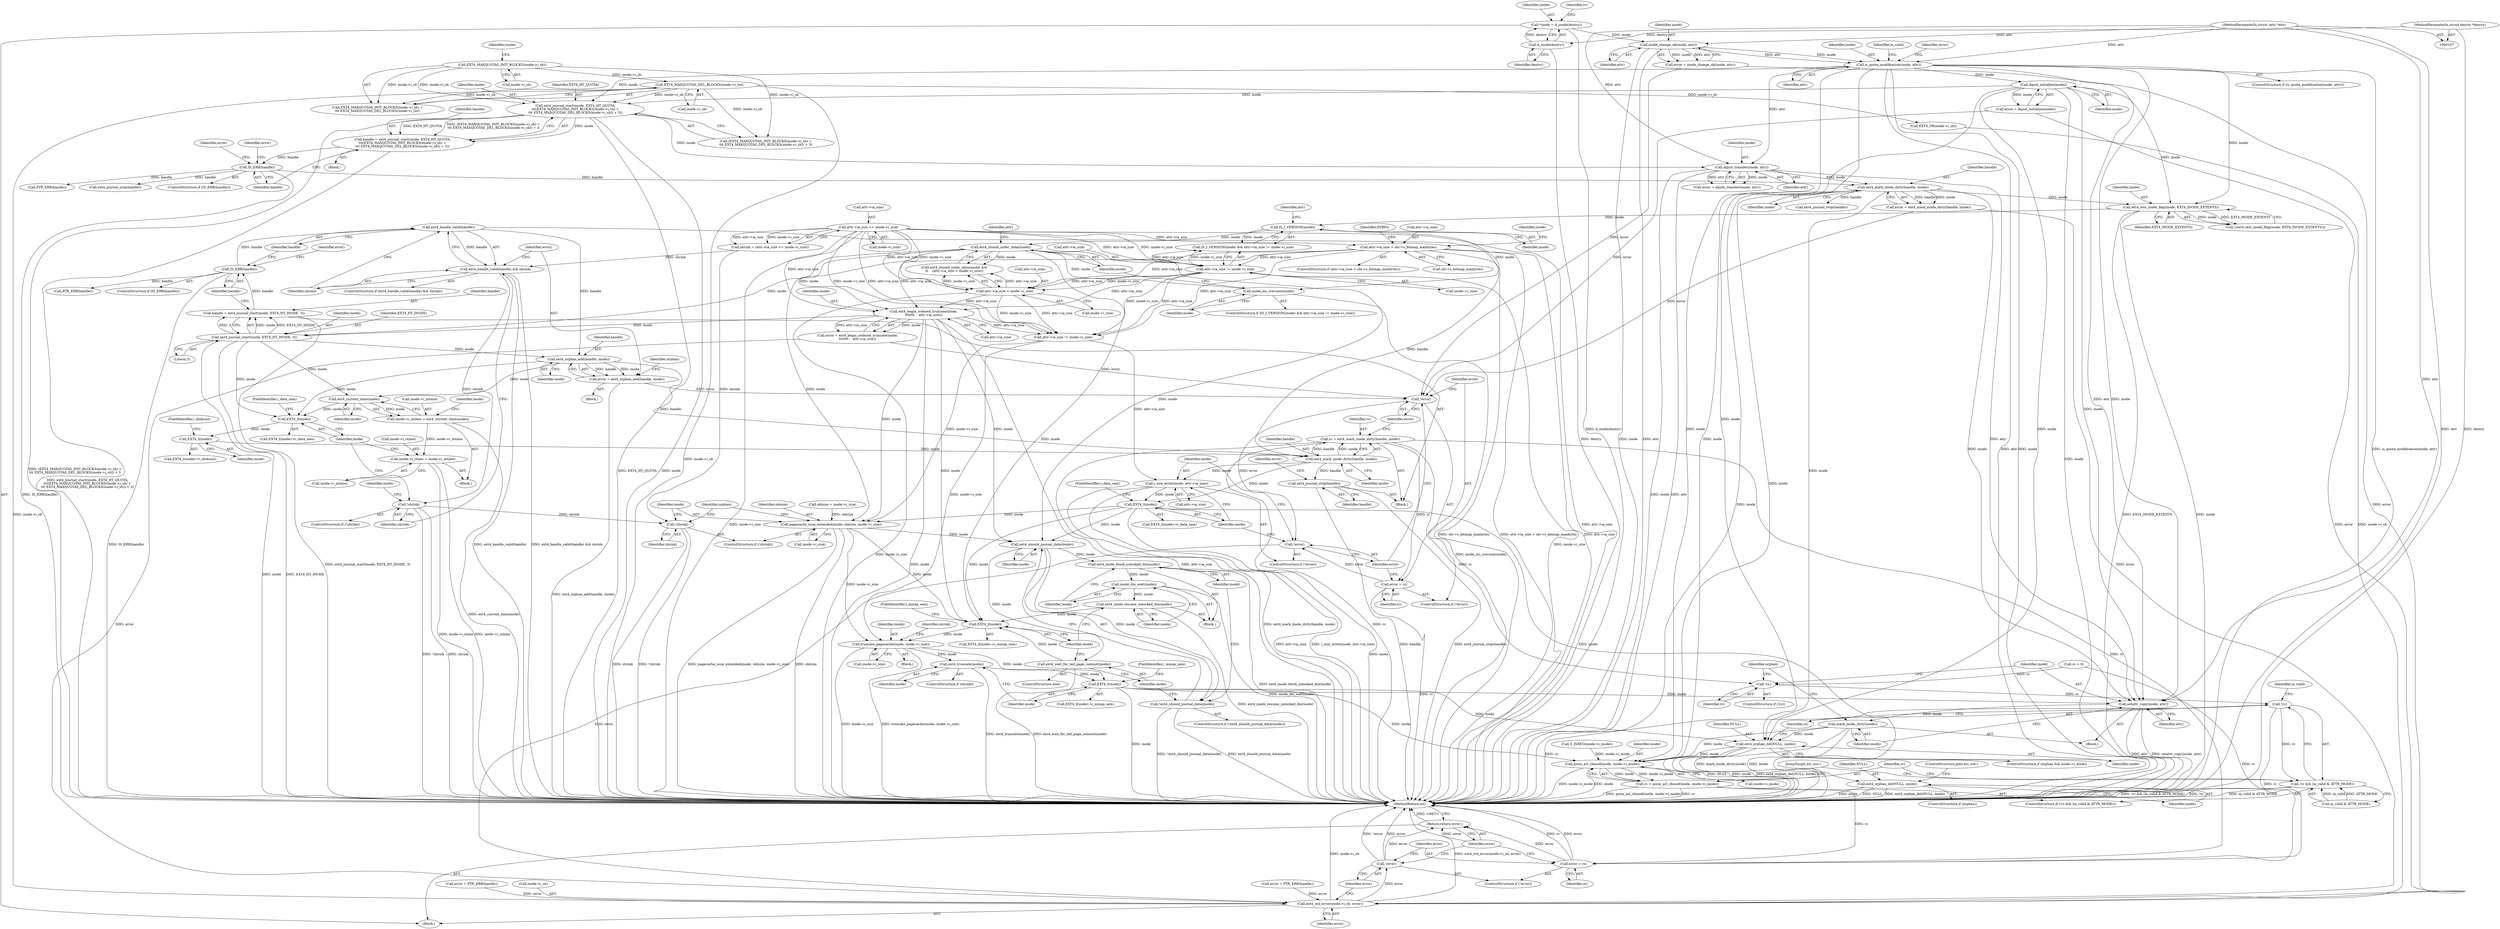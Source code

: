 digraph "0_linux_ea3d7209ca01da209cda6f0dea8be9cc4b7a933b_7@pointer" {
"1000369" [label="(Call,ext4_handle_valid(handle))"];
"1000359" [label="(Call,IS_ERR(handle))"];
"1000352" [label="(Call,handle = ext4_journal_start(inode, EXT4_HT_INODE, 3))"];
"1000354" [label="(Call,ext4_journal_start(inode, EXT4_HT_INODE, 3))"];
"1000335" [label="(Call,ext4_begin_ordered_truncate(inode,\n\t\t\t\t\t\t\t    attr->ia_size))"];
"1000323" [label="(Call,ext4_should_order_data(inode))"];
"1000310" [label="(Call,IS_I_VERSION(inode))"];
"1000277" [label="(Call,ext4_test_inode_flag(inode, EXT4_INODE_EXTENTS))"];
"1000246" [label="(Call,ext4_mark_inode_dirty(handle, inode))"];
"1000198" [label="(Call,IS_ERR(handle))"];
"1000181" [label="(Call,handle = ext4_journal_start(inode, EXT4_HT_QUOTA,\n\t\t\t(EXT4_MAXQUOTAS_INIT_BLOCKS(inode->i_sb) +\n\t\t\t EXT4_MAXQUOTAS_DEL_BLOCKS(inode->i_sb)) + 3))"];
"1000183" [label="(Call,ext4_journal_start(inode, EXT4_HT_QUOTA,\n\t\t\t(EXT4_MAXQUOTAS_INIT_BLOCKS(inode->i_sb) +\n\t\t\t EXT4_MAXQUOTAS_DEL_BLOCKS(inode->i_sb)) + 3))"];
"1000141" [label="(Call,is_quota_modification(inode, attr))"];
"1000133" [label="(Call,inode_change_ok(inode, attr))"];
"1000112" [label="(Call,*inode = d_inode(dentry))"];
"1000114" [label="(Call,d_inode(dentry))"];
"1000108" [label="(MethodParameterIn,struct dentry *dentry)"];
"1000109" [label="(MethodParameterIn,struct iattr *attr)"];
"1000147" [label="(Call,dquot_initialize(inode))"];
"1000188" [label="(Call,EXT4_MAXQUOTAS_INIT_BLOCKS(inode->i_sb))"];
"1000192" [label="(Call,EXT4_MAXQUOTAS_DEL_BLOCKS(inode->i_sb))"];
"1000208" [label="(Call,dquot_transfer(inode, attr))"];
"1000319" [label="(Call,inode_inc_iversion(inode))"];
"1000325" [label="(Call,attr->ia_size < inode->i_size)"];
"1000289" [label="(Call,attr->ia_size > sbi->s_bitmap_maxbytes)"];
"1000268" [label="(Call,attr->ia_size <= inode->i_size)"];
"1000312" [label="(Call,attr->ia_size != inode->i_size)"];
"1000368" [label="(Call,ext4_handle_valid(handle) && shrink)"];
"1000382" [label="(Call,!shrink)"];
"1000449" [label="(Call,!shrink)"];
"1000375" [label="(Call,ext4_orphan_add(handle, inode))"];
"1000373" [label="(Call,error = ext4_orphan_add(handle, inode))"];
"1000418" [label="(Call,!error)"];
"1000424" [label="(Call,!error)"];
"1000528" [label="(Call,ext4_std_error(inode->i_sb, error))"];
"1000534" [label="(Call,!error)"];
"1000539" [label="(Return,return error;)"];
"1000389" [label="(Call,ext4_current_time(inode))"];
"1000385" [label="(Call,inode->i_mtime = ext4_current_time(inode))"];
"1000391" [label="(Call,inode->i_ctime = inode->i_mtime)"];
"1000401" [label="(Call,EXT4_I(inode))"];
"1000406" [label="(Call,EXT4_I(inode))"];
"1000414" [label="(Call,ext4_mark_inode_dirty(handle, inode))"];
"1000412" [label="(Call,rc = ext4_mark_inode_dirty(handle, inode))"];
"1000420" [label="(Call,error = rc)"];
"1000496" [label="(Call,!rc)"];
"1000515" [label="(Call,!rc)"];
"1000514" [label="(Call,!rc && (ia_valid & ATTR_MODE))"];
"1000536" [label="(Call,error = rc)"];
"1000426" [label="(Call,i_size_write(inode, attr->ia_size))"];
"1000434" [label="(Call,EXT4_I(inode))"];
"1000444" [label="(Call,ext4_orphan_del(NULL, inode))"];
"1000451" [label="(Call,pagecache_isize_extended(inode, oldsize, inode->i_size))"];
"1000462" [label="(Call,ext4_should_journal_data(inode))"];
"1000461" [label="(Call,!ext4_should_journal_data(inode))"];
"1000465" [label="(Call,ext4_inode_block_unlocked_dio(inode))"];
"1000467" [label="(Call,inode_dio_wait(inode))"];
"1000469" [label="(Call,ext4_inode_resume_unlocked_dio(inode))"];
"1000477" [label="(Call,EXT4_I(inode))"];
"1000480" [label="(Call,truncate_pagecache(inode, inode->i_size))"];
"1000487" [label="(Call,ext4_truncate(inode))"];
"1000492" [label="(Call,EXT4_I(inode))"];
"1000499" [label="(Call,setattr_copy(inode, attr))"];
"1000502" [label="(Call,mark_inode_dirty(inode))"];
"1000510" [label="(Call,ext4_orphan_del(NULL, inode))"];
"1000522" [label="(Call,posix_acl_chmod(inode, inode->i_mode))"];
"1000520" [label="(Call,rc = posix_acl_chmod(inode, inode->i_mode))"];
"1000472" [label="(Call,ext4_wait_for_tail_page_commit(inode))"];
"1000437" [label="(Call,ext4_journal_stop(handle))"];
"1000422" [label="(Identifier,rc)"];
"1000351" [label="(Block,)"];
"1000419" [label="(Identifier,error)"];
"1000433" [label="(Call,EXT4_I(inode)->i_data_sem)"];
"1000141" [label="(Call,is_quota_modification(inode, attr))"];
"1000193" [label="(Call,inode->i_sb)"];
"1000202" [label="(Identifier,error)"];
"1000491" [label="(Call,EXT4_I(inode)->i_mmap_sem)"];
"1000324" [label="(Identifier,inode)"];
"1000387" [label="(Identifier,inode)"];
"1000401" [label="(Call,EXT4_I(inode))"];
"1000277" [label="(Call,ext4_test_inode_flag(inode, EXT4_INODE_EXTENTS))"];
"1000184" [label="(Identifier,inode)"];
"1000327" [label="(Identifier,attr)"];
"1000400" [label="(Call,EXT4_I(inode)->i_data_sem)"];
"1000518" [label="(Identifier,ia_valid)"];
"1000353" [label="(Identifier,handle)"];
"1000440" [label="(Identifier,error)"];
"1000532" [label="(Identifier,error)"];
"1000355" [label="(Identifier,inode)"];
"1000269" [label="(Call,attr->ia_size)"];
"1000448" [label="(ControlStructure,if (!shrink))"];
"1000541" [label="(MethodReturn,int)"];
"1000157" [label="(Identifier,ia_valid)"];
"1000194" [label="(Identifier,inode)"];
"1000210" [label="(Identifier,attr)"];
"1000537" [label="(Identifier,error)"];
"1000356" [label="(Identifier,EXT4_HT_INODE)"];
"1000406" [label="(Call,EXT4_I(inode))"];
"1000415" [label="(Identifier,handle)"];
"1000272" [label="(Call,inode->i_size)"];
"1000528" [label="(Call,ext4_std_error(inode->i_sb, error))"];
"1000335" [label="(Call,ext4_begin_ordered_truncate(inode,\n\t\t\t\t\t\t\t    attr->ia_size))"];
"1000186" [label="(Call,(EXT4_MAXQUOTAS_INIT_BLOCKS(inode->i_sb) +\n\t\t\t EXT4_MAXQUOTAS_DEL_BLOCKS(inode->i_sb)) + 3)"];
"1000336" [label="(Identifier,inode)"];
"1000461" [label="(Call,!ext4_should_journal_data(inode))"];
"1000377" [label="(Identifier,inode)"];
"1000390" [label="(Identifier,inode)"];
"1000499" [label="(Call,setattr_copy(inode, attr))"];
"1000260" [label="(Call,oldsize = inode->i_size)"];
"1000523" [label="(Identifier,inode)"];
"1000188" [label="(Call,EXT4_MAXQUOTAS_INIT_BLOCKS(inode->i_sb))"];
"1000477" [label="(Call,EXT4_I(inode))"];
"1000454" [label="(Call,inode->i_size)"];
"1000187" [label="(Call,EXT4_MAXQUOTAS_INIT_BLOCKS(inode->i_sb) +\n\t\t\t EXT4_MAXQUOTAS_DEL_BLOCKS(inode->i_sb))"];
"1000183" [label="(Call,ext4_journal_start(inode, EXT4_HT_QUOTA,\n\t\t\t(EXT4_MAXQUOTAS_INIT_BLOCKS(inode->i_sb) +\n\t\t\t EXT4_MAXQUOTAS_DEL_BLOCKS(inode->i_sb)) + 3))"];
"1000301" [label="(Call,S_ISREG(inode->i_mode))"];
"1000352" [label="(Call,handle = ext4_journal_start(inode, EXT4_HT_INODE, 3))"];
"1000486" [label="(Identifier,shrink)"];
"1000354" [label="(Call,ext4_journal_start(inode, EXT4_HT_INODE, 3))"];
"1000517" [label="(Call,ia_valid & ATTR_MODE)"];
"1000326" [label="(Call,attr->ia_size)"];
"1000405" [label="(Call,EXT4_I(inode)->i_disksize)"];
"1000434" [label="(Call,EXT4_I(inode))"];
"1000538" [label="(Identifier,rc)"];
"1000314" [label="(Identifier,attr)"];
"1000527" [label="(JumpTarget,err_out:)"];
"1000140" [label="(ControlStructure,if (is_quota_modification(inode, attr)))"];
"1000471" [label="(ControlStructure,else)"];
"1000244" [label="(Call,error = ext4_mark_inode_dirty(handle, inode))"];
"1000203" [label="(Call,PTR_ERR(handle))"];
"1000320" [label="(Identifier,inode)"];
"1000382" [label="(Call,!shrink)"];
"1000427" [label="(Identifier,inode)"];
"1000181" [label="(Call,handle = ext4_journal_start(inode, EXT4_HT_QUOTA,\n\t\t\t(EXT4_MAXQUOTAS_INIT_BLOCKS(inode->i_sb) +\n\t\t\t EXT4_MAXQUOTAS_DEL_BLOCKS(inode->i_sb)) + 3))"];
"1000413" [label="(Identifier,rc)"];
"1000248" [label="(Identifier,inode)"];
"1000288" [label="(ControlStructure,if (attr->ia_size > sbi->s_bitmap_maxbytes))"];
"1000372" [label="(Block,)"];
"1000214" [label="(Call,ext4_journal_stop(handle))"];
"1000452" [label="(Identifier,inode)"];
"1000478" [label="(Identifier,inode)"];
"1000362" [label="(Call,error = PTR_ERR(handle))"];
"1000147" [label="(Call,dquot_initialize(inode))"];
"1000146" [label="(Identifier,error)"];
"1000435" [label="(Identifier,inode)"];
"1000375" [label="(Call,ext4_orphan_add(handle, inode))"];
"1000268" [label="(Call,attr->ia_size <= inode->i_size)"];
"1000450" [label="(Identifier,shrink)"];
"1000198" [label="(Call,IS_ERR(handle))"];
"1000536" [label="(Call,error = rc)"];
"1000516" [label="(Identifier,rc)"];
"1000449" [label="(Call,!shrink)"];
"1000323" [label="(Call,ext4_should_order_data(inode))"];
"1000414" [label="(Call,ext4_mark_inode_dirty(handle, inode))"];
"1000408" [label="(FieldIdentifier,i_disksize)"];
"1000513" [label="(ControlStructure,if (!rc && (ia_valid & ATTR_MODE)))"];
"1000311" [label="(Identifier,inode)"];
"1000266" [label="(Call,shrink = (attr->ia_size <= inode->i_size))"];
"1000529" [label="(Call,inode->i_sb)"];
"1000535" [label="(Identifier,error)"];
"1000284" [label="(Call,EXT4_SB(inode->i_sb))"];
"1000367" [label="(ControlStructure,if (ext4_handle_valid(handle) && shrink))"];
"1000402" [label="(Identifier,inode)"];
"1000464" [label="(Block,)"];
"1000485" [label="(ControlStructure,if (shrink))"];
"1000371" [label="(Identifier,shrink)"];
"1000360" [label="(Identifier,handle)"];
"1000143" [label="(Identifier,attr)"];
"1000115" [label="(Identifier,dentry)"];
"1000521" [label="(Identifier,rc)"];
"1000496" [label="(Call,!rc)"];
"1000337" [label="(Call,attr->ia_size)"];
"1000520" [label="(Call,rc = posix_acl_chmod(inode, inode->i_mode))"];
"1000359" [label="(Call,IS_ERR(handle))"];
"1000522" [label="(Call,posix_acl_chmod(inode, inode->i_mode))"];
"1000384" [label="(Block,)"];
"1000416" [label="(Identifier,inode)"];
"1000498" [label="(Block,)"];
"1000437" [label="(Call,ext4_journal_stop(handle))"];
"1000473" [label="(Identifier,inode)"];
"1000511" [label="(Identifier,NULL)"];
"1000376" [label="(Identifier,handle)"];
"1000470" [label="(Identifier,inode)"];
"1000113" [label="(Identifier,inode)"];
"1000357" [label="(Literal,3)"];
"1000134" [label="(Identifier,inode)"];
"1000428" [label="(Call,attr->ia_size)"];
"1000322" [label="(Call,ext4_should_order_data(inode) &&\n\t\t    (attr->ia_size < inode->i_size))"];
"1000385" [label="(Call,inode->i_mtime = ext4_current_time(inode))"];
"1000386" [label="(Call,inode->i_mtime)"];
"1000515" [label="(Call,!rc)"];
"1000290" [label="(Call,attr->ia_size)"];
"1000502" [label="(Call,mark_inode_dirty(inode))"];
"1000425" [label="(Identifier,error)"];
"1000514" [label="(Call,!rc && (ia_valid & ATTR_MODE))"];
"1000423" [label="(ControlStructure,if (!error))"];
"1000309" [label="(Call,IS_I_VERSION(inode) && attr->ia_size != inode->i_size)"];
"1000447" [label="(ControlStructure,goto err_out;)"];
"1000488" [label="(Identifier,inode)"];
"1000109" [label="(MethodParameterIn,struct iattr *attr)"];
"1000436" [label="(FieldIdentifier,i_data_sem)"];
"1000472" [label="(Call,ext4_wait_for_tail_page_commit(inode))"];
"1000389" [label="(Call,ext4_current_time(inode))"];
"1000316" [label="(Call,inode->i_size)"];
"1000458" [label="(Identifier,orphan)"];
"1000421" [label="(Identifier,error)"];
"1000289" [label="(Call,attr->ia_size > sbi->s_bitmap_maxbytes)"];
"1000476" [label="(Call,EXT4_I(inode)->i_mmap_sem)"];
"1000460" [label="(ControlStructure,if (!ext4_should_journal_data(inode)))"];
"1000482" [label="(Call,inode->i_size)"];
"1000504" [label="(ControlStructure,if (orphan && inode->i_nlink))"];
"1000303" [label="(Identifier,inode)"];
"1000479" [label="(FieldIdentifier,i_mmap_sem)"];
"1000466" [label="(Identifier,inode)"];
"1000451" [label="(Call,pagecache_isize_extended(inode, oldsize, inode->i_size))"];
"1000446" [label="(Identifier,inode)"];
"1000370" [label="(Identifier,handle)"];
"1000383" [label="(Identifier,shrink)"];
"1000364" [label="(Call,PTR_ERR(handle))"];
"1000373" [label="(Call,error = ext4_orphan_add(handle, inode))"];
"1000412" [label="(Call,rc = ext4_mark_inode_dirty(handle, inode))"];
"1000481" [label="(Identifier,inode)"];
"1000192" [label="(Call,EXT4_MAXQUOTAS_DEL_BLOCKS(inode->i_sb))"];
"1000492" [label="(Call,EXT4_I(inode))"];
"1000112" [label="(Call,*inode = d_inode(dentry))"];
"1000438" [label="(Identifier,handle)"];
"1000510" [label="(Call,ext4_orphan_del(NULL, inode))"];
"1000512" [label="(Identifier,inode)"];
"1000182" [label="(Identifier,handle)"];
"1000480" [label="(Call,truncate_pagecache(inode, inode->i_size))"];
"1000257" [label="(Block,)"];
"1000424" [label="(Call,!error)"];
"1000417" [label="(ControlStructure,if (!error))"];
"1000533" [label="(ControlStructure,if (!error))"];
"1000391" [label="(Call,inode->i_ctime = inode->i_mtime)"];
"1000249" [label="(Call,ext4_journal_stop(handle))"];
"1000131" [label="(Call,error = inode_change_ok(inode, attr))"];
"1000497" [label="(Identifier,rc)"];
"1000444" [label="(Call,ext4_orphan_del(NULL, inode))"];
"1000453" [label="(Identifier,oldsize)"];
"1000493" [label="(Identifier,inode)"];
"1000363" [label="(Identifier,error)"];
"1000278" [label="(Identifier,inode)"];
"1000148" [label="(Identifier,inode)"];
"1000469" [label="(Call,ext4_inode_resume_unlocked_dio(inode))"];
"1000540" [label="(Identifier,error)"];
"1000179" [label="(Block,)"];
"1000279" [label="(Identifier,EXT4_INODE_EXTENTS)"];
"1000298" [label="(Identifier,EFBIG)"];
"1000524" [label="(Call,inode->i_mode)"];
"1000368" [label="(Call,ext4_handle_valid(handle) && shrink)"];
"1000209" [label="(Identifier,inode)"];
"1000246" [label="(Call,ext4_mark_inode_dirty(handle, inode))"];
"1000381" [label="(ControlStructure,if (!shrink))"];
"1000145" [label="(Call,error = dquot_initialize(inode))"];
"1000206" [label="(Call,error = dquot_transfer(inode, attr))"];
"1000445" [label="(Identifier,NULL)"];
"1000142" [label="(Identifier,inode)"];
"1000369" [label="(Call,ext4_handle_valid(handle))"];
"1000135" [label="(Identifier,attr)"];
"1000325" [label="(Call,attr->ia_size < inode->i_size)"];
"1000207" [label="(Identifier,error)"];
"1000185" [label="(Identifier,EXT4_HT_QUOTA)"];
"1000312" [label="(Call,attr->ia_size != inode->i_size)"];
"1000539" [label="(Return,return error;)"];
"1000403" [label="(FieldIdentifier,i_data_sem)"];
"1000465" [label="(Call,ext4_inode_block_unlocked_dio(inode))"];
"1000308" [label="(ControlStructure,if (IS_I_VERSION(inode) && attr->ia_size != inode->i_size))"];
"1000201" [label="(Call,error = PTR_ERR(handle))"];
"1000467" [label="(Call,inode_dio_wait(inode))"];
"1000500" [label="(Identifier,inode)"];
"1000494" [label="(FieldIdentifier,i_mmap_sem)"];
"1000462" [label="(Call,ext4_should_journal_data(inode))"];
"1000208" [label="(Call,dquot_transfer(inode, attr))"];
"1000329" [label="(Call,inode->i_size)"];
"1000197" [label="(ControlStructure,if (IS_ERR(handle)))"];
"1000189" [label="(Call,inode->i_sb)"];
"1000442" [label="(ControlStructure,if (orphan))"];
"1000276" [label="(Call,!(ext4_test_inode_flag(inode, EXT4_INODE_EXTENTS)))"];
"1000118" [label="(Call,rc = 0)"];
"1000119" [label="(Identifier,rc)"];
"1000374" [label="(Identifier,error)"];
"1000393" [label="(Identifier,inode)"];
"1000392" [label="(Call,inode->i_ctime)"];
"1000506" [label="(Identifier,orphan)"];
"1000114" [label="(Call,d_inode(dentry))"];
"1000358" [label="(ControlStructure,if (IS_ERR(handle)))"];
"1000395" [label="(Call,inode->i_mtime)"];
"1000313" [label="(Call,attr->ia_size)"];
"1000418" [label="(Call,!error)"];
"1000310" [label="(Call,IS_I_VERSION(inode))"];
"1000407" [label="(Identifier,inode)"];
"1000463" [label="(Identifier,inode)"];
"1000534" [label="(Call,!error)"];
"1000293" [label="(Call,sbi->s_bitmap_maxbytes)"];
"1000503" [label="(Identifier,inode)"];
"1000379" [label="(Identifier,orphan)"];
"1000247" [label="(Identifier,handle)"];
"1000468" [label="(Identifier,inode)"];
"1000319" [label="(Call,inode_inc_iversion(inode))"];
"1000133" [label="(Call,inode_change_ok(inode, attr))"];
"1000426" [label="(Call,i_size_write(inode, attr->ia_size))"];
"1000199" [label="(Identifier,handle)"];
"1000501" [label="(Identifier,attr)"];
"1000333" [label="(Call,error = ext4_begin_ordered_truncate(inode,\n\t\t\t\t\t\t\t    attr->ia_size))"];
"1000344" [label="(Call,attr->ia_size != inode->i_size)"];
"1000108" [label="(MethodParameterIn,struct dentry *dentry)"];
"1000420" [label="(Call,error = rc)"];
"1000487" [label="(Call,ext4_truncate(inode))"];
"1000495" [label="(ControlStructure,if (!rc))"];
"1000110" [label="(Block,)"];
"1000369" -> "1000368"  [label="AST: "];
"1000369" -> "1000370"  [label="CFG: "];
"1000370" -> "1000369"  [label="AST: "];
"1000371" -> "1000369"  [label="CFG: "];
"1000368" -> "1000369"  [label="CFG: "];
"1000369" -> "1000368"  [label="DDG: handle"];
"1000359" -> "1000369"  [label="DDG: handle"];
"1000369" -> "1000375"  [label="DDG: handle"];
"1000369" -> "1000414"  [label="DDG: handle"];
"1000359" -> "1000358"  [label="AST: "];
"1000359" -> "1000360"  [label="CFG: "];
"1000360" -> "1000359"  [label="AST: "];
"1000363" -> "1000359"  [label="CFG: "];
"1000370" -> "1000359"  [label="CFG: "];
"1000359" -> "1000541"  [label="DDG: IS_ERR(handle)"];
"1000352" -> "1000359"  [label="DDG: handle"];
"1000359" -> "1000364"  [label="DDG: handle"];
"1000352" -> "1000351"  [label="AST: "];
"1000352" -> "1000354"  [label="CFG: "];
"1000353" -> "1000352"  [label="AST: "];
"1000354" -> "1000352"  [label="AST: "];
"1000360" -> "1000352"  [label="CFG: "];
"1000352" -> "1000541"  [label="DDG: ext4_journal_start(inode, EXT4_HT_INODE, 3)"];
"1000354" -> "1000352"  [label="DDG: inode"];
"1000354" -> "1000352"  [label="DDG: EXT4_HT_INODE"];
"1000354" -> "1000352"  [label="DDG: 3"];
"1000354" -> "1000357"  [label="CFG: "];
"1000355" -> "1000354"  [label="AST: "];
"1000356" -> "1000354"  [label="AST: "];
"1000357" -> "1000354"  [label="AST: "];
"1000354" -> "1000541"  [label="DDG: EXT4_HT_INODE"];
"1000354" -> "1000541"  [label="DDG: inode"];
"1000335" -> "1000354"  [label="DDG: inode"];
"1000323" -> "1000354"  [label="DDG: inode"];
"1000354" -> "1000375"  [label="DDG: inode"];
"1000354" -> "1000389"  [label="DDG: inode"];
"1000354" -> "1000401"  [label="DDG: inode"];
"1000335" -> "1000333"  [label="AST: "];
"1000335" -> "1000337"  [label="CFG: "];
"1000336" -> "1000335"  [label="AST: "];
"1000337" -> "1000335"  [label="AST: "];
"1000333" -> "1000335"  [label="CFG: "];
"1000335" -> "1000541"  [label="DDG: inode"];
"1000335" -> "1000541"  [label="DDG: attr->ia_size"];
"1000335" -> "1000333"  [label="DDG: inode"];
"1000335" -> "1000333"  [label="DDG: attr->ia_size"];
"1000323" -> "1000335"  [label="DDG: inode"];
"1000325" -> "1000335"  [label="DDG: attr->ia_size"];
"1000289" -> "1000335"  [label="DDG: attr->ia_size"];
"1000312" -> "1000335"  [label="DDG: attr->ia_size"];
"1000268" -> "1000335"  [label="DDG: attr->ia_size"];
"1000335" -> "1000344"  [label="DDG: attr->ia_size"];
"1000335" -> "1000451"  [label="DDG: inode"];
"1000335" -> "1000462"  [label="DDG: inode"];
"1000335" -> "1000477"  [label="DDG: inode"];
"1000323" -> "1000322"  [label="AST: "];
"1000323" -> "1000324"  [label="CFG: "];
"1000324" -> "1000323"  [label="AST: "];
"1000327" -> "1000323"  [label="CFG: "];
"1000322" -> "1000323"  [label="CFG: "];
"1000323" -> "1000322"  [label="DDG: inode"];
"1000310" -> "1000323"  [label="DDG: inode"];
"1000319" -> "1000323"  [label="DDG: inode"];
"1000323" -> "1000451"  [label="DDG: inode"];
"1000323" -> "1000462"  [label="DDG: inode"];
"1000323" -> "1000477"  [label="DDG: inode"];
"1000310" -> "1000309"  [label="AST: "];
"1000310" -> "1000311"  [label="CFG: "];
"1000311" -> "1000310"  [label="AST: "];
"1000314" -> "1000310"  [label="CFG: "];
"1000309" -> "1000310"  [label="CFG: "];
"1000310" -> "1000309"  [label="DDG: inode"];
"1000277" -> "1000310"  [label="DDG: inode"];
"1000310" -> "1000319"  [label="DDG: inode"];
"1000277" -> "1000276"  [label="AST: "];
"1000277" -> "1000279"  [label="CFG: "];
"1000278" -> "1000277"  [label="AST: "];
"1000279" -> "1000277"  [label="AST: "];
"1000276" -> "1000277"  [label="CFG: "];
"1000277" -> "1000541"  [label="DDG: inode"];
"1000277" -> "1000541"  [label="DDG: EXT4_INODE_EXTENTS"];
"1000277" -> "1000276"  [label="DDG: inode"];
"1000277" -> "1000276"  [label="DDG: EXT4_INODE_EXTENTS"];
"1000246" -> "1000277"  [label="DDG: inode"];
"1000141" -> "1000277"  [label="DDG: inode"];
"1000147" -> "1000277"  [label="DDG: inode"];
"1000246" -> "1000244"  [label="AST: "];
"1000246" -> "1000248"  [label="CFG: "];
"1000247" -> "1000246"  [label="AST: "];
"1000248" -> "1000246"  [label="AST: "];
"1000244" -> "1000246"  [label="CFG: "];
"1000246" -> "1000541"  [label="DDG: inode"];
"1000246" -> "1000244"  [label="DDG: handle"];
"1000246" -> "1000244"  [label="DDG: inode"];
"1000198" -> "1000246"  [label="DDG: handle"];
"1000208" -> "1000246"  [label="DDG: inode"];
"1000246" -> "1000249"  [label="DDG: handle"];
"1000246" -> "1000499"  [label="DDG: inode"];
"1000246" -> "1000510"  [label="DDG: inode"];
"1000246" -> "1000522"  [label="DDG: inode"];
"1000198" -> "1000197"  [label="AST: "];
"1000198" -> "1000199"  [label="CFG: "];
"1000199" -> "1000198"  [label="AST: "];
"1000202" -> "1000198"  [label="CFG: "];
"1000207" -> "1000198"  [label="CFG: "];
"1000198" -> "1000541"  [label="DDG: IS_ERR(handle)"];
"1000181" -> "1000198"  [label="DDG: handle"];
"1000198" -> "1000203"  [label="DDG: handle"];
"1000198" -> "1000214"  [label="DDG: handle"];
"1000181" -> "1000179"  [label="AST: "];
"1000181" -> "1000183"  [label="CFG: "];
"1000182" -> "1000181"  [label="AST: "];
"1000183" -> "1000181"  [label="AST: "];
"1000199" -> "1000181"  [label="CFG: "];
"1000181" -> "1000541"  [label="DDG: ext4_journal_start(inode, EXT4_HT_QUOTA,\n\t\t\t(EXT4_MAXQUOTAS_INIT_BLOCKS(inode->i_sb) +\n\t\t\t EXT4_MAXQUOTAS_DEL_BLOCKS(inode->i_sb)) + 3)"];
"1000183" -> "1000181"  [label="DDG: inode"];
"1000183" -> "1000181"  [label="DDG: EXT4_HT_QUOTA"];
"1000183" -> "1000181"  [label="DDG: (EXT4_MAXQUOTAS_INIT_BLOCKS(inode->i_sb) +\n\t\t\t EXT4_MAXQUOTAS_DEL_BLOCKS(inode->i_sb)) + 3"];
"1000183" -> "1000186"  [label="CFG: "];
"1000184" -> "1000183"  [label="AST: "];
"1000185" -> "1000183"  [label="AST: "];
"1000186" -> "1000183"  [label="AST: "];
"1000183" -> "1000541"  [label="DDG: (EXT4_MAXQUOTAS_INIT_BLOCKS(inode->i_sb) +\n\t\t\t EXT4_MAXQUOTAS_DEL_BLOCKS(inode->i_sb)) + 3"];
"1000183" -> "1000541"  [label="DDG: EXT4_HT_QUOTA"];
"1000183" -> "1000541"  [label="DDG: inode"];
"1000141" -> "1000183"  [label="DDG: inode"];
"1000147" -> "1000183"  [label="DDG: inode"];
"1000188" -> "1000183"  [label="DDG: inode->i_sb"];
"1000192" -> "1000183"  [label="DDG: inode->i_sb"];
"1000183" -> "1000208"  [label="DDG: inode"];
"1000141" -> "1000140"  [label="AST: "];
"1000141" -> "1000143"  [label="CFG: "];
"1000142" -> "1000141"  [label="AST: "];
"1000143" -> "1000141"  [label="AST: "];
"1000146" -> "1000141"  [label="CFG: "];
"1000157" -> "1000141"  [label="CFG: "];
"1000141" -> "1000541"  [label="DDG: inode"];
"1000141" -> "1000541"  [label="DDG: is_quota_modification(inode, attr)"];
"1000141" -> "1000541"  [label="DDG: attr"];
"1000133" -> "1000141"  [label="DDG: inode"];
"1000133" -> "1000141"  [label="DDG: attr"];
"1000109" -> "1000141"  [label="DDG: attr"];
"1000141" -> "1000147"  [label="DDG: inode"];
"1000141" -> "1000208"  [label="DDG: attr"];
"1000141" -> "1000499"  [label="DDG: inode"];
"1000141" -> "1000499"  [label="DDG: attr"];
"1000141" -> "1000510"  [label="DDG: inode"];
"1000141" -> "1000522"  [label="DDG: inode"];
"1000133" -> "1000131"  [label="AST: "];
"1000133" -> "1000135"  [label="CFG: "];
"1000134" -> "1000133"  [label="AST: "];
"1000135" -> "1000133"  [label="AST: "];
"1000131" -> "1000133"  [label="CFG: "];
"1000133" -> "1000541"  [label="DDG: inode"];
"1000133" -> "1000541"  [label="DDG: attr"];
"1000133" -> "1000131"  [label="DDG: inode"];
"1000133" -> "1000131"  [label="DDG: attr"];
"1000112" -> "1000133"  [label="DDG: inode"];
"1000109" -> "1000133"  [label="DDG: attr"];
"1000112" -> "1000110"  [label="AST: "];
"1000112" -> "1000114"  [label="CFG: "];
"1000113" -> "1000112"  [label="AST: "];
"1000114" -> "1000112"  [label="AST: "];
"1000119" -> "1000112"  [label="CFG: "];
"1000112" -> "1000541"  [label="DDG: d_inode(dentry)"];
"1000114" -> "1000112"  [label="DDG: dentry"];
"1000114" -> "1000115"  [label="CFG: "];
"1000115" -> "1000114"  [label="AST: "];
"1000114" -> "1000541"  [label="DDG: dentry"];
"1000108" -> "1000114"  [label="DDG: dentry"];
"1000108" -> "1000107"  [label="AST: "];
"1000108" -> "1000541"  [label="DDG: dentry"];
"1000109" -> "1000107"  [label="AST: "];
"1000109" -> "1000541"  [label="DDG: attr"];
"1000109" -> "1000208"  [label="DDG: attr"];
"1000109" -> "1000499"  [label="DDG: attr"];
"1000147" -> "1000145"  [label="AST: "];
"1000147" -> "1000148"  [label="CFG: "];
"1000148" -> "1000147"  [label="AST: "];
"1000145" -> "1000147"  [label="CFG: "];
"1000147" -> "1000541"  [label="DDG: inode"];
"1000147" -> "1000145"  [label="DDG: inode"];
"1000147" -> "1000499"  [label="DDG: inode"];
"1000147" -> "1000510"  [label="DDG: inode"];
"1000147" -> "1000522"  [label="DDG: inode"];
"1000188" -> "1000187"  [label="AST: "];
"1000188" -> "1000189"  [label="CFG: "];
"1000189" -> "1000188"  [label="AST: "];
"1000194" -> "1000188"  [label="CFG: "];
"1000188" -> "1000186"  [label="DDG: inode->i_sb"];
"1000188" -> "1000187"  [label="DDG: inode->i_sb"];
"1000188" -> "1000192"  [label="DDG: inode->i_sb"];
"1000192" -> "1000187"  [label="AST: "];
"1000192" -> "1000193"  [label="CFG: "];
"1000193" -> "1000192"  [label="AST: "];
"1000187" -> "1000192"  [label="CFG: "];
"1000192" -> "1000541"  [label="DDG: inode->i_sb"];
"1000192" -> "1000186"  [label="DDG: inode->i_sb"];
"1000192" -> "1000187"  [label="DDG: inode->i_sb"];
"1000192" -> "1000284"  [label="DDG: inode->i_sb"];
"1000192" -> "1000528"  [label="DDG: inode->i_sb"];
"1000208" -> "1000206"  [label="AST: "];
"1000208" -> "1000210"  [label="CFG: "];
"1000209" -> "1000208"  [label="AST: "];
"1000210" -> "1000208"  [label="AST: "];
"1000206" -> "1000208"  [label="CFG: "];
"1000208" -> "1000541"  [label="DDG: inode"];
"1000208" -> "1000541"  [label="DDG: attr"];
"1000208" -> "1000206"  [label="DDG: inode"];
"1000208" -> "1000206"  [label="DDG: attr"];
"1000208" -> "1000499"  [label="DDG: attr"];
"1000319" -> "1000308"  [label="AST: "];
"1000319" -> "1000320"  [label="CFG: "];
"1000320" -> "1000319"  [label="AST: "];
"1000324" -> "1000319"  [label="CFG: "];
"1000319" -> "1000541"  [label="DDG: inode_inc_iversion(inode)"];
"1000325" -> "1000322"  [label="AST: "];
"1000325" -> "1000329"  [label="CFG: "];
"1000326" -> "1000325"  [label="AST: "];
"1000329" -> "1000325"  [label="AST: "];
"1000322" -> "1000325"  [label="CFG: "];
"1000325" -> "1000541"  [label="DDG: inode->i_size"];
"1000325" -> "1000322"  [label="DDG: attr->ia_size"];
"1000325" -> "1000322"  [label="DDG: inode->i_size"];
"1000289" -> "1000325"  [label="DDG: attr->ia_size"];
"1000312" -> "1000325"  [label="DDG: attr->ia_size"];
"1000312" -> "1000325"  [label="DDG: inode->i_size"];
"1000268" -> "1000325"  [label="DDG: attr->ia_size"];
"1000268" -> "1000325"  [label="DDG: inode->i_size"];
"1000325" -> "1000344"  [label="DDG: attr->ia_size"];
"1000325" -> "1000344"  [label="DDG: inode->i_size"];
"1000289" -> "1000288"  [label="AST: "];
"1000289" -> "1000293"  [label="CFG: "];
"1000290" -> "1000289"  [label="AST: "];
"1000293" -> "1000289"  [label="AST: "];
"1000298" -> "1000289"  [label="CFG: "];
"1000303" -> "1000289"  [label="CFG: "];
"1000289" -> "1000541"  [label="DDG: attr->ia_size"];
"1000289" -> "1000541"  [label="DDG: sbi->s_bitmap_maxbytes"];
"1000289" -> "1000541"  [label="DDG: attr->ia_size > sbi->s_bitmap_maxbytes"];
"1000268" -> "1000289"  [label="DDG: attr->ia_size"];
"1000289" -> "1000312"  [label="DDG: attr->ia_size"];
"1000289" -> "1000344"  [label="DDG: attr->ia_size"];
"1000268" -> "1000266"  [label="AST: "];
"1000268" -> "1000272"  [label="CFG: "];
"1000269" -> "1000268"  [label="AST: "];
"1000272" -> "1000268"  [label="AST: "];
"1000266" -> "1000268"  [label="CFG: "];
"1000268" -> "1000541"  [label="DDG: attr->ia_size"];
"1000268" -> "1000541"  [label="DDG: inode->i_size"];
"1000268" -> "1000266"  [label="DDG: attr->ia_size"];
"1000268" -> "1000266"  [label="DDG: inode->i_size"];
"1000268" -> "1000312"  [label="DDG: attr->ia_size"];
"1000268" -> "1000312"  [label="DDG: inode->i_size"];
"1000268" -> "1000344"  [label="DDG: attr->ia_size"];
"1000268" -> "1000344"  [label="DDG: inode->i_size"];
"1000312" -> "1000309"  [label="AST: "];
"1000312" -> "1000316"  [label="CFG: "];
"1000313" -> "1000312"  [label="AST: "];
"1000316" -> "1000312"  [label="AST: "];
"1000309" -> "1000312"  [label="CFG: "];
"1000312" -> "1000541"  [label="DDG: inode->i_size"];
"1000312" -> "1000309"  [label="DDG: attr->ia_size"];
"1000312" -> "1000309"  [label="DDG: inode->i_size"];
"1000312" -> "1000344"  [label="DDG: attr->ia_size"];
"1000312" -> "1000344"  [label="DDG: inode->i_size"];
"1000368" -> "1000367"  [label="AST: "];
"1000368" -> "1000371"  [label="CFG: "];
"1000371" -> "1000368"  [label="AST: "];
"1000374" -> "1000368"  [label="CFG: "];
"1000383" -> "1000368"  [label="CFG: "];
"1000368" -> "1000541"  [label="DDG: ext4_handle_valid(handle)"];
"1000368" -> "1000541"  [label="DDG: ext4_handle_valid(handle) && shrink"];
"1000266" -> "1000368"  [label="DDG: shrink"];
"1000368" -> "1000382"  [label="DDG: shrink"];
"1000382" -> "1000381"  [label="AST: "];
"1000382" -> "1000383"  [label="CFG: "];
"1000383" -> "1000382"  [label="AST: "];
"1000387" -> "1000382"  [label="CFG: "];
"1000402" -> "1000382"  [label="CFG: "];
"1000382" -> "1000541"  [label="DDG: shrink"];
"1000382" -> "1000541"  [label="DDG: !shrink"];
"1000382" -> "1000449"  [label="DDG: shrink"];
"1000449" -> "1000448"  [label="AST: "];
"1000449" -> "1000450"  [label="CFG: "];
"1000450" -> "1000449"  [label="AST: "];
"1000452" -> "1000449"  [label="CFG: "];
"1000458" -> "1000449"  [label="CFG: "];
"1000449" -> "1000541"  [label="DDG: shrink"];
"1000449" -> "1000541"  [label="DDG: !shrink"];
"1000266" -> "1000449"  [label="DDG: shrink"];
"1000375" -> "1000373"  [label="AST: "];
"1000375" -> "1000377"  [label="CFG: "];
"1000376" -> "1000375"  [label="AST: "];
"1000377" -> "1000375"  [label="AST: "];
"1000373" -> "1000375"  [label="CFG: "];
"1000375" -> "1000373"  [label="DDG: handle"];
"1000375" -> "1000373"  [label="DDG: inode"];
"1000375" -> "1000389"  [label="DDG: inode"];
"1000375" -> "1000401"  [label="DDG: inode"];
"1000375" -> "1000414"  [label="DDG: handle"];
"1000373" -> "1000372"  [label="AST: "];
"1000374" -> "1000373"  [label="AST: "];
"1000379" -> "1000373"  [label="CFG: "];
"1000373" -> "1000541"  [label="DDG: ext4_orphan_add(handle, inode)"];
"1000373" -> "1000418"  [label="DDG: error"];
"1000418" -> "1000417"  [label="AST: "];
"1000418" -> "1000419"  [label="CFG: "];
"1000419" -> "1000418"  [label="AST: "];
"1000421" -> "1000418"  [label="CFG: "];
"1000425" -> "1000418"  [label="CFG: "];
"1000333" -> "1000418"  [label="DDG: error"];
"1000131" -> "1000418"  [label="DDG: error"];
"1000244" -> "1000418"  [label="DDG: error"];
"1000145" -> "1000418"  [label="DDG: error"];
"1000418" -> "1000424"  [label="DDG: error"];
"1000424" -> "1000423"  [label="AST: "];
"1000424" -> "1000425"  [label="CFG: "];
"1000425" -> "1000424"  [label="AST: "];
"1000427" -> "1000424"  [label="CFG: "];
"1000435" -> "1000424"  [label="CFG: "];
"1000420" -> "1000424"  [label="DDG: error"];
"1000424" -> "1000528"  [label="DDG: error"];
"1000528" -> "1000110"  [label="AST: "];
"1000528" -> "1000532"  [label="CFG: "];
"1000529" -> "1000528"  [label="AST: "];
"1000532" -> "1000528"  [label="AST: "];
"1000535" -> "1000528"  [label="CFG: "];
"1000528" -> "1000541"  [label="DDG: ext4_std_error(inode->i_sb, error)"];
"1000528" -> "1000541"  [label="DDG: inode->i_sb"];
"1000284" -> "1000528"  [label="DDG: inode->i_sb"];
"1000333" -> "1000528"  [label="DDG: error"];
"1000131" -> "1000528"  [label="DDG: error"];
"1000244" -> "1000528"  [label="DDG: error"];
"1000145" -> "1000528"  [label="DDG: error"];
"1000362" -> "1000528"  [label="DDG: error"];
"1000201" -> "1000528"  [label="DDG: error"];
"1000528" -> "1000534"  [label="DDG: error"];
"1000534" -> "1000533"  [label="AST: "];
"1000534" -> "1000535"  [label="CFG: "];
"1000535" -> "1000534"  [label="AST: "];
"1000537" -> "1000534"  [label="CFG: "];
"1000540" -> "1000534"  [label="CFG: "];
"1000534" -> "1000541"  [label="DDG: !error"];
"1000534" -> "1000541"  [label="DDG: error"];
"1000534" -> "1000539"  [label="DDG: error"];
"1000539" -> "1000110"  [label="AST: "];
"1000539" -> "1000540"  [label="CFG: "];
"1000540" -> "1000539"  [label="AST: "];
"1000541" -> "1000539"  [label="CFG: "];
"1000539" -> "1000541"  [label="DDG: <RET>"];
"1000540" -> "1000539"  [label="DDG: error"];
"1000536" -> "1000539"  [label="DDG: error"];
"1000389" -> "1000385"  [label="AST: "];
"1000389" -> "1000390"  [label="CFG: "];
"1000390" -> "1000389"  [label="AST: "];
"1000385" -> "1000389"  [label="CFG: "];
"1000389" -> "1000385"  [label="DDG: inode"];
"1000389" -> "1000401"  [label="DDG: inode"];
"1000385" -> "1000384"  [label="AST: "];
"1000386" -> "1000385"  [label="AST: "];
"1000393" -> "1000385"  [label="CFG: "];
"1000385" -> "1000541"  [label="DDG: ext4_current_time(inode)"];
"1000385" -> "1000391"  [label="DDG: inode->i_mtime"];
"1000391" -> "1000384"  [label="AST: "];
"1000391" -> "1000395"  [label="CFG: "];
"1000392" -> "1000391"  [label="AST: "];
"1000395" -> "1000391"  [label="AST: "];
"1000402" -> "1000391"  [label="CFG: "];
"1000391" -> "1000541"  [label="DDG: inode->i_ctime"];
"1000391" -> "1000541"  [label="DDG: inode->i_mtime"];
"1000401" -> "1000400"  [label="AST: "];
"1000401" -> "1000402"  [label="CFG: "];
"1000402" -> "1000401"  [label="AST: "];
"1000403" -> "1000401"  [label="CFG: "];
"1000401" -> "1000406"  [label="DDG: inode"];
"1000406" -> "1000405"  [label="AST: "];
"1000406" -> "1000407"  [label="CFG: "];
"1000407" -> "1000406"  [label="AST: "];
"1000408" -> "1000406"  [label="CFG: "];
"1000406" -> "1000414"  [label="DDG: inode"];
"1000414" -> "1000412"  [label="AST: "];
"1000414" -> "1000416"  [label="CFG: "];
"1000415" -> "1000414"  [label="AST: "];
"1000416" -> "1000414"  [label="AST: "];
"1000412" -> "1000414"  [label="CFG: "];
"1000414" -> "1000412"  [label="DDG: handle"];
"1000414" -> "1000412"  [label="DDG: inode"];
"1000414" -> "1000426"  [label="DDG: inode"];
"1000414" -> "1000434"  [label="DDG: inode"];
"1000414" -> "1000437"  [label="DDG: handle"];
"1000412" -> "1000351"  [label="AST: "];
"1000413" -> "1000412"  [label="AST: "];
"1000419" -> "1000412"  [label="CFG: "];
"1000412" -> "1000541"  [label="DDG: ext4_mark_inode_dirty(handle, inode)"];
"1000412" -> "1000541"  [label="DDG: rc"];
"1000412" -> "1000420"  [label="DDG: rc"];
"1000412" -> "1000496"  [label="DDG: rc"];
"1000412" -> "1000536"  [label="DDG: rc"];
"1000420" -> "1000417"  [label="AST: "];
"1000420" -> "1000422"  [label="CFG: "];
"1000421" -> "1000420"  [label="AST: "];
"1000422" -> "1000420"  [label="AST: "];
"1000425" -> "1000420"  [label="CFG: "];
"1000420" -> "1000541"  [label="DDG: rc"];
"1000496" -> "1000495"  [label="AST: "];
"1000496" -> "1000497"  [label="CFG: "];
"1000497" -> "1000496"  [label="AST: "];
"1000500" -> "1000496"  [label="CFG: "];
"1000506" -> "1000496"  [label="CFG: "];
"1000118" -> "1000496"  [label="DDG: rc"];
"1000496" -> "1000515"  [label="DDG: rc"];
"1000515" -> "1000514"  [label="AST: "];
"1000515" -> "1000516"  [label="CFG: "];
"1000516" -> "1000515"  [label="AST: "];
"1000518" -> "1000515"  [label="CFG: "];
"1000514" -> "1000515"  [label="CFG: "];
"1000515" -> "1000541"  [label="DDG: rc"];
"1000515" -> "1000514"  [label="DDG: rc"];
"1000515" -> "1000536"  [label="DDG: rc"];
"1000514" -> "1000513"  [label="AST: "];
"1000514" -> "1000517"  [label="CFG: "];
"1000517" -> "1000514"  [label="AST: "];
"1000521" -> "1000514"  [label="CFG: "];
"1000527" -> "1000514"  [label="CFG: "];
"1000514" -> "1000541"  [label="DDG: !rc && (ia_valid & ATTR_MODE)"];
"1000514" -> "1000541"  [label="DDG: !rc"];
"1000514" -> "1000541"  [label="DDG: ia_valid & ATTR_MODE"];
"1000517" -> "1000514"  [label="DDG: ia_valid"];
"1000517" -> "1000514"  [label="DDG: ATTR_MODE"];
"1000536" -> "1000533"  [label="AST: "];
"1000536" -> "1000538"  [label="CFG: "];
"1000537" -> "1000536"  [label="AST: "];
"1000538" -> "1000536"  [label="AST: "];
"1000540" -> "1000536"  [label="CFG: "];
"1000536" -> "1000541"  [label="DDG: rc"];
"1000536" -> "1000541"  [label="DDG: error"];
"1000520" -> "1000536"  [label="DDG: rc"];
"1000118" -> "1000536"  [label="DDG: rc"];
"1000426" -> "1000423"  [label="AST: "];
"1000426" -> "1000428"  [label="CFG: "];
"1000427" -> "1000426"  [label="AST: "];
"1000428" -> "1000426"  [label="AST: "];
"1000435" -> "1000426"  [label="CFG: "];
"1000426" -> "1000541"  [label="DDG: attr->ia_size"];
"1000426" -> "1000541"  [label="DDG: i_size_write(inode, attr->ia_size)"];
"1000344" -> "1000426"  [label="DDG: attr->ia_size"];
"1000426" -> "1000434"  [label="DDG: inode"];
"1000434" -> "1000433"  [label="AST: "];
"1000434" -> "1000435"  [label="CFG: "];
"1000435" -> "1000434"  [label="AST: "];
"1000436" -> "1000434"  [label="CFG: "];
"1000434" -> "1000541"  [label="DDG: inode"];
"1000434" -> "1000444"  [label="DDG: inode"];
"1000434" -> "1000451"  [label="DDG: inode"];
"1000434" -> "1000462"  [label="DDG: inode"];
"1000434" -> "1000477"  [label="DDG: inode"];
"1000444" -> "1000442"  [label="AST: "];
"1000444" -> "1000446"  [label="CFG: "];
"1000445" -> "1000444"  [label="AST: "];
"1000446" -> "1000444"  [label="AST: "];
"1000447" -> "1000444"  [label="CFG: "];
"1000444" -> "1000541"  [label="DDG: inode"];
"1000444" -> "1000541"  [label="DDG: NULL"];
"1000444" -> "1000541"  [label="DDG: ext4_orphan_del(NULL, inode)"];
"1000451" -> "1000448"  [label="AST: "];
"1000451" -> "1000454"  [label="CFG: "];
"1000452" -> "1000451"  [label="AST: "];
"1000453" -> "1000451"  [label="AST: "];
"1000454" -> "1000451"  [label="AST: "];
"1000458" -> "1000451"  [label="CFG: "];
"1000451" -> "1000541"  [label="DDG: oldsize"];
"1000451" -> "1000541"  [label="DDG: pagecache_isize_extended(inode, oldsize, inode->i_size)"];
"1000260" -> "1000451"  [label="DDG: oldsize"];
"1000344" -> "1000451"  [label="DDG: inode->i_size"];
"1000451" -> "1000462"  [label="DDG: inode"];
"1000451" -> "1000477"  [label="DDG: inode"];
"1000451" -> "1000480"  [label="DDG: inode->i_size"];
"1000462" -> "1000461"  [label="AST: "];
"1000462" -> "1000463"  [label="CFG: "];
"1000463" -> "1000462"  [label="AST: "];
"1000461" -> "1000462"  [label="CFG: "];
"1000462" -> "1000461"  [label="DDG: inode"];
"1000462" -> "1000465"  [label="DDG: inode"];
"1000462" -> "1000472"  [label="DDG: inode"];
"1000461" -> "1000460"  [label="AST: "];
"1000466" -> "1000461"  [label="CFG: "];
"1000473" -> "1000461"  [label="CFG: "];
"1000461" -> "1000541"  [label="DDG: !ext4_should_journal_data(inode)"];
"1000461" -> "1000541"  [label="DDG: ext4_should_journal_data(inode)"];
"1000465" -> "1000464"  [label="AST: "];
"1000465" -> "1000466"  [label="CFG: "];
"1000466" -> "1000465"  [label="AST: "];
"1000468" -> "1000465"  [label="CFG: "];
"1000465" -> "1000541"  [label="DDG: ext4_inode_block_unlocked_dio(inode)"];
"1000465" -> "1000467"  [label="DDG: inode"];
"1000467" -> "1000464"  [label="AST: "];
"1000467" -> "1000468"  [label="CFG: "];
"1000468" -> "1000467"  [label="AST: "];
"1000470" -> "1000467"  [label="CFG: "];
"1000467" -> "1000541"  [label="DDG: inode_dio_wait(inode)"];
"1000467" -> "1000469"  [label="DDG: inode"];
"1000469" -> "1000464"  [label="AST: "];
"1000469" -> "1000470"  [label="CFG: "];
"1000470" -> "1000469"  [label="AST: "];
"1000478" -> "1000469"  [label="CFG: "];
"1000469" -> "1000541"  [label="DDG: ext4_inode_resume_unlocked_dio(inode)"];
"1000469" -> "1000477"  [label="DDG: inode"];
"1000477" -> "1000476"  [label="AST: "];
"1000477" -> "1000478"  [label="CFG: "];
"1000478" -> "1000477"  [label="AST: "];
"1000479" -> "1000477"  [label="CFG: "];
"1000472" -> "1000477"  [label="DDG: inode"];
"1000477" -> "1000480"  [label="DDG: inode"];
"1000480" -> "1000257"  [label="AST: "];
"1000480" -> "1000482"  [label="CFG: "];
"1000481" -> "1000480"  [label="AST: "];
"1000482" -> "1000480"  [label="AST: "];
"1000486" -> "1000480"  [label="CFG: "];
"1000480" -> "1000541"  [label="DDG: truncate_pagecache(inode, inode->i_size)"];
"1000480" -> "1000541"  [label="DDG: inode->i_size"];
"1000344" -> "1000480"  [label="DDG: inode->i_size"];
"1000480" -> "1000487"  [label="DDG: inode"];
"1000480" -> "1000492"  [label="DDG: inode"];
"1000487" -> "1000485"  [label="AST: "];
"1000487" -> "1000488"  [label="CFG: "];
"1000488" -> "1000487"  [label="AST: "];
"1000493" -> "1000487"  [label="CFG: "];
"1000487" -> "1000541"  [label="DDG: ext4_truncate(inode)"];
"1000487" -> "1000492"  [label="DDG: inode"];
"1000492" -> "1000491"  [label="AST: "];
"1000492" -> "1000493"  [label="CFG: "];
"1000493" -> "1000492"  [label="AST: "];
"1000494" -> "1000492"  [label="CFG: "];
"1000492" -> "1000541"  [label="DDG: inode"];
"1000492" -> "1000499"  [label="DDG: inode"];
"1000492" -> "1000510"  [label="DDG: inode"];
"1000492" -> "1000522"  [label="DDG: inode"];
"1000499" -> "1000498"  [label="AST: "];
"1000499" -> "1000501"  [label="CFG: "];
"1000500" -> "1000499"  [label="AST: "];
"1000501" -> "1000499"  [label="AST: "];
"1000503" -> "1000499"  [label="CFG: "];
"1000499" -> "1000541"  [label="DDG: setattr_copy(inode, attr)"];
"1000499" -> "1000541"  [label="DDG: attr"];
"1000499" -> "1000502"  [label="DDG: inode"];
"1000502" -> "1000498"  [label="AST: "];
"1000502" -> "1000503"  [label="CFG: "];
"1000503" -> "1000502"  [label="AST: "];
"1000506" -> "1000502"  [label="CFG: "];
"1000502" -> "1000541"  [label="DDG: inode"];
"1000502" -> "1000541"  [label="DDG: mark_inode_dirty(inode)"];
"1000502" -> "1000510"  [label="DDG: inode"];
"1000502" -> "1000522"  [label="DDG: inode"];
"1000510" -> "1000504"  [label="AST: "];
"1000510" -> "1000512"  [label="CFG: "];
"1000511" -> "1000510"  [label="AST: "];
"1000512" -> "1000510"  [label="AST: "];
"1000516" -> "1000510"  [label="CFG: "];
"1000510" -> "1000541"  [label="DDG: NULL"];
"1000510" -> "1000541"  [label="DDG: inode"];
"1000510" -> "1000541"  [label="DDG: ext4_orphan_del(NULL, inode)"];
"1000510" -> "1000522"  [label="DDG: inode"];
"1000522" -> "1000520"  [label="AST: "];
"1000522" -> "1000524"  [label="CFG: "];
"1000523" -> "1000522"  [label="AST: "];
"1000524" -> "1000522"  [label="AST: "];
"1000520" -> "1000522"  [label="CFG: "];
"1000522" -> "1000541"  [label="DDG: inode->i_mode"];
"1000522" -> "1000541"  [label="DDG: inode"];
"1000522" -> "1000520"  [label="DDG: inode"];
"1000522" -> "1000520"  [label="DDG: inode->i_mode"];
"1000301" -> "1000522"  [label="DDG: inode->i_mode"];
"1000520" -> "1000513"  [label="AST: "];
"1000521" -> "1000520"  [label="AST: "];
"1000527" -> "1000520"  [label="CFG: "];
"1000520" -> "1000541"  [label="DDG: posix_acl_chmod(inode, inode->i_mode)"];
"1000520" -> "1000541"  [label="DDG: rc"];
"1000472" -> "1000471"  [label="AST: "];
"1000472" -> "1000473"  [label="CFG: "];
"1000473" -> "1000472"  [label="AST: "];
"1000478" -> "1000472"  [label="CFG: "];
"1000472" -> "1000541"  [label="DDG: ext4_wait_for_tail_page_commit(inode)"];
"1000437" -> "1000351"  [label="AST: "];
"1000437" -> "1000438"  [label="CFG: "];
"1000438" -> "1000437"  [label="AST: "];
"1000440" -> "1000437"  [label="CFG: "];
"1000437" -> "1000541"  [label="DDG: ext4_journal_stop(handle)"];
"1000437" -> "1000541"  [label="DDG: handle"];
}
